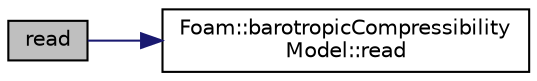 digraph "read"
{
  bgcolor="transparent";
  edge [fontname="Helvetica",fontsize="10",labelfontname="Helvetica",labelfontsize="10"];
  node [fontname="Helvetica",fontsize="10",shape=record];
  rankdir="LR";
  Node1 [label="read",height=0.2,width=0.4,color="black", fillcolor="grey75", style="filled", fontcolor="black"];
  Node1 -> Node2 [color="midnightblue",fontsize="10",style="solid",fontname="Helvetica"];
  Node2 [label="Foam::barotropicCompressibility\lModel::read",height=0.2,width=0.4,color="black",URL="$a00099.html#aea56119aa194d3f49cd00384086b580d",tooltip="Read compressibilityProperties dictionary. "];
}
